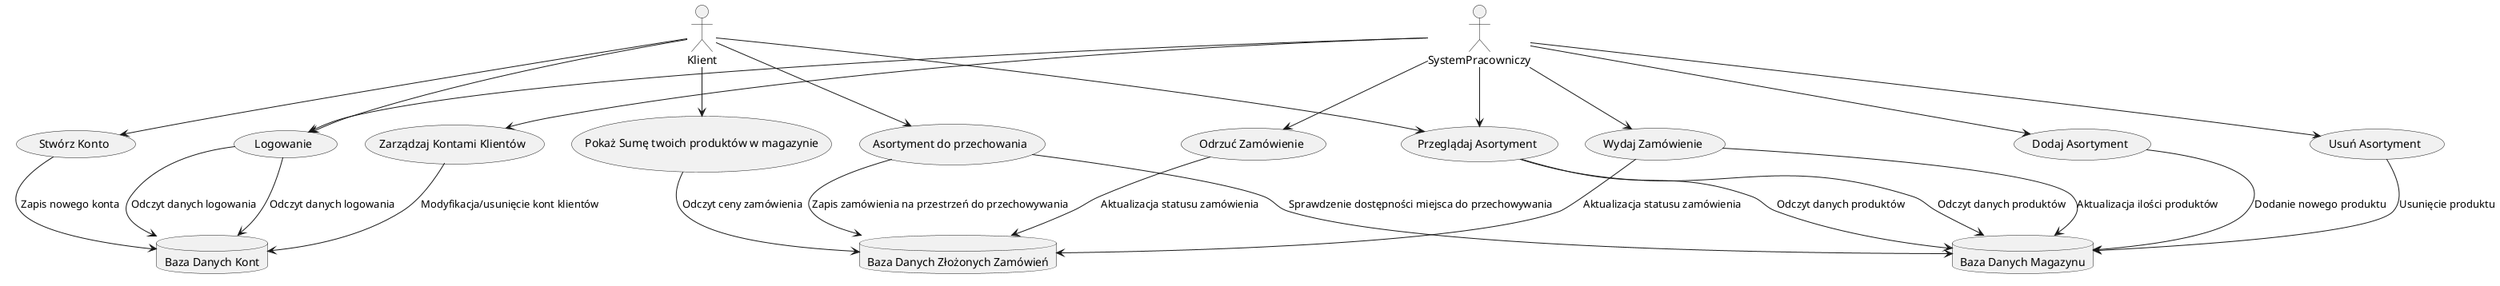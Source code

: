 @startuml
actor Klient
actor SystemPracowniczy

' Bazy danych
database "Baza Danych Kont" as BazaKont
database "Baza Danych Magazynu" as BazaMagazyn
database "Baza Danych Złożonych Zamówień" as BazaZamowienia

' Klient interakcje
Klient --> (Logowanie)
(Logowanie) --> BazaKont : Odczyt danych logowania

Klient --> (Stwórz Konto)
(Stwórz Konto) --> BazaKont : Zapis nowego konta

Klient --> (Przeglądaj Asortyment)
(Przeglądaj Asortyment) --> BazaMagazyn : Odczyt danych produktów

Klient --> (Asortyment do przechowania)
(Asortyment do przechowania) --> BazaMagazyn : Sprawdzenie dostępności miejsca do przechowywania
(Asortyment do przechowania) --> BazaZamowienia : Zapis zamówienia na przestrzeń do przechowywania

Klient --> (Pokaż Sumę twoich produktów w magazynie)
(Pokaż Sumę twoich produktów w magazynie) --> BazaZamowienia : Odczyt ceny zamówienia

' System Pracowniczy interakcje
SystemPracowniczy --> (Logowanie)
(Logowanie) --> BazaKont : Odczyt danych logowania

SystemPracowniczy --> (Przeglądaj Asortyment)
(Przeglądaj Asortyment) --> BazaMagazyn : Odczyt danych produktów

SystemPracowniczy --> (Dodaj Asortyment)
(Dodaj Asortyment) --> BazaMagazyn : Dodanie nowego produktu

SystemPracowniczy --> (Usuń Asortyment)
(Usuń Asortyment) --> BazaMagazyn : Usunięcie produktu

SystemPracowniczy --> (Wydaj Zamówienie)
(Wydaj Zamówienie) --> BazaZamowienia : Aktualizacja statusu zamówienia
(Wydaj Zamówienie) --> BazaMagazyn : Aktualizacja ilości produktów

SystemPracowniczy --> (Odrzuć Zamówienie)
(Odrzuć Zamówienie) --> BazaZamowienia : Aktualizacja statusu zamówienia

SystemPracowniczy --> (Zarządzaj Kontami Klientów)
(Zarządzaj Kontami Klientów) --> BazaKont : Modyfikacja/usunięcie kont klientów
@enduml
